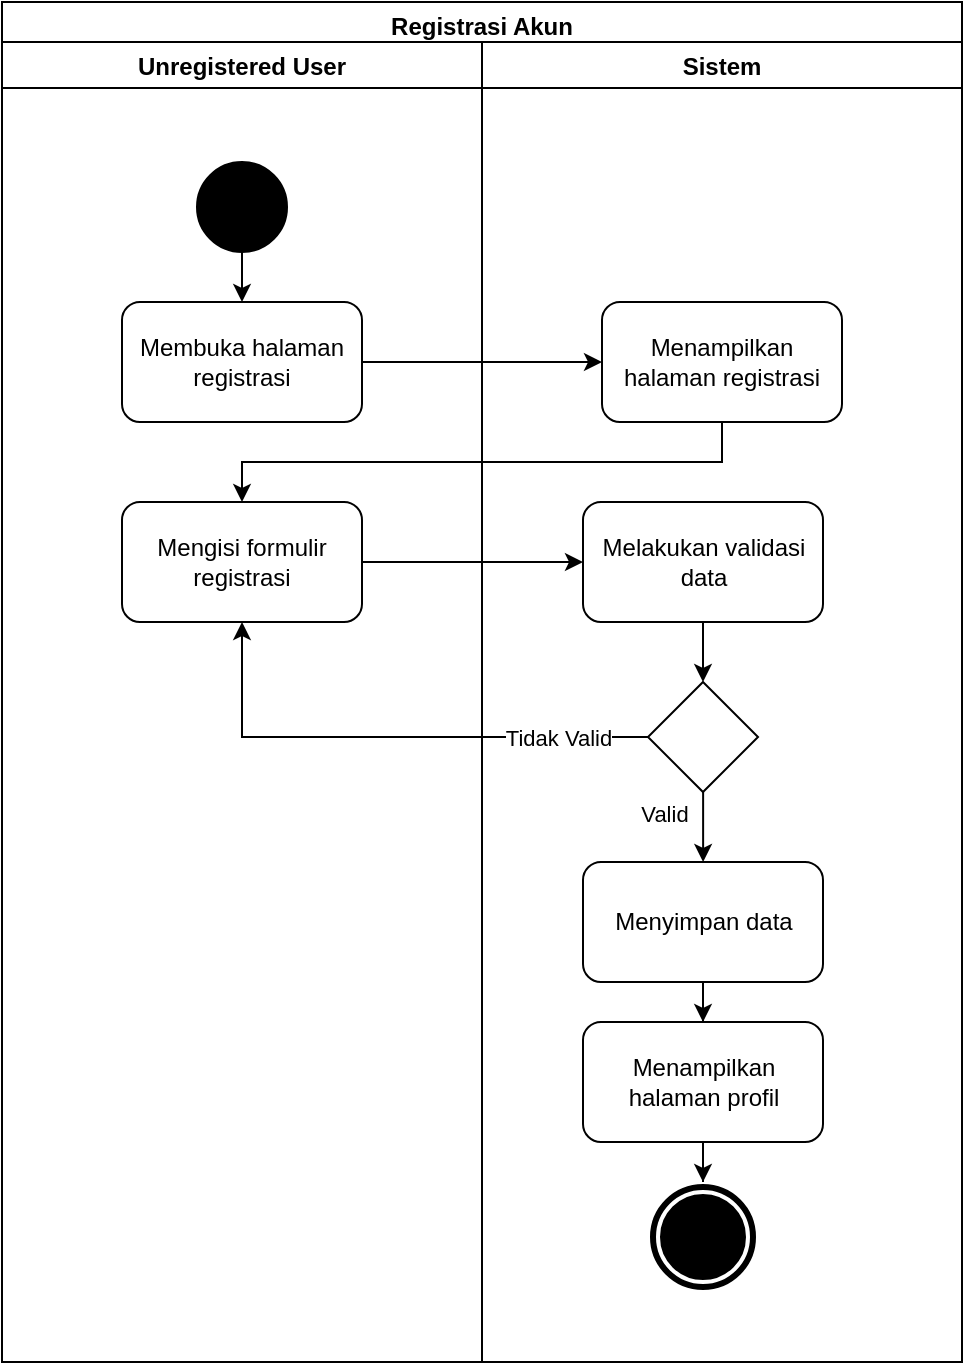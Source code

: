 <mxfile version="18.0.6" type="device"><diagram id="prtHgNgQTEPvFCAcTncT" name="Page-1"><mxGraphModel dx="2731" dy="1247" grid="1" gridSize="10" guides="1" tooltips="1" connect="1" arrows="1" fold="1" page="1" pageScale="1" pageWidth="827" pageHeight="1169" math="0" shadow="0"><root><mxCell id="0"/><mxCell id="1" parent="0"/><mxCell id="xOL2CaStUpzWwHvCU3t6-1" value="Registrasi Akun" style="swimlane;fillColor=none;" parent="1" vertex="1"><mxGeometry x="240" y="60" width="480" height="680" as="geometry"/></mxCell><mxCell id="xOL2CaStUpzWwHvCU3t6-3" value="Unregistered User" style="swimlane;" parent="xOL2CaStUpzWwHvCU3t6-1" vertex="1"><mxGeometry y="20" width="240" height="660" as="geometry"/></mxCell><mxCell id="8tH-4UArfuOgsU_gmU9L-4" style="edgeStyle=orthogonalEdgeStyle;rounded=0;orthogonalLoop=1;jettySize=auto;html=1;" parent="xOL2CaStUpzWwHvCU3t6-3" source="xOL2CaStUpzWwHvCU3t6-4" target="8tH-4UArfuOgsU_gmU9L-2" edge="1"><mxGeometry relative="1" as="geometry"/></mxCell><mxCell id="xOL2CaStUpzWwHvCU3t6-4" value="" style="ellipse;whiteSpace=wrap;html=1;aspect=fixed;fillColor=#000000;" parent="xOL2CaStUpzWwHvCU3t6-3" vertex="1"><mxGeometry x="97.5" y="60" width="45" height="45" as="geometry"/></mxCell><mxCell id="8tH-4UArfuOgsU_gmU9L-2" value="Membuka halaman registrasi" style="rounded=1;whiteSpace=wrap;html=1;fillColor=none;" parent="xOL2CaStUpzWwHvCU3t6-3" vertex="1"><mxGeometry x="60" y="130" width="120" height="60" as="geometry"/></mxCell><mxCell id="LjdBujoOIOwDvrCchMs2-1" value="&lt;span&gt;Mengisi formulir registrasi&lt;/span&gt;" style="rounded=1;whiteSpace=wrap;html=1;fillColor=none;" parent="xOL2CaStUpzWwHvCU3t6-3" vertex="1"><mxGeometry x="60" y="230" width="120" height="60" as="geometry"/></mxCell><mxCell id="xOL2CaStUpzWwHvCU3t6-2" value="Sistem" style="swimlane;" parent="xOL2CaStUpzWwHvCU3t6-1" vertex="1"><mxGeometry x="240" y="20" width="240" height="660" as="geometry"/></mxCell><mxCell id="xOL2CaStUpzWwHvCU3t6-14" style="edgeStyle=orthogonalEdgeStyle;rounded=0;orthogonalLoop=1;jettySize=auto;html=1;" parent="xOL2CaStUpzWwHvCU3t6-2" source="xOL2CaStUpzWwHvCU3t6-6" target="xOL2CaStUpzWwHvCU3t6-13" edge="1"><mxGeometry relative="1" as="geometry"/></mxCell><mxCell id="xOL2CaStUpzWwHvCU3t6-6" value="Melakukan validasi data" style="rounded=1;whiteSpace=wrap;html=1;fillColor=none;" parent="xOL2CaStUpzWwHvCU3t6-2" vertex="1"><mxGeometry x="50.5" y="230" width="120" height="60" as="geometry"/></mxCell><mxCell id="xOL2CaStUpzWwHvCU3t6-18" value="Valid" style="edgeStyle=orthogonalEdgeStyle;rounded=0;orthogonalLoop=1;jettySize=auto;html=1;" parent="xOL2CaStUpzWwHvCU3t6-2" edge="1"><mxGeometry x="-0.333" y="-20" relative="1" as="geometry"><mxPoint as="offset"/><mxPoint x="110.559" y="374.941" as="sourcePoint"/><mxPoint x="110.559" y="410" as="targetPoint"/></mxGeometry></mxCell><mxCell id="xOL2CaStUpzWwHvCU3t6-13" value="" style="rhombus;whiteSpace=wrap;html=1;fillColor=none;" parent="xOL2CaStUpzWwHvCU3t6-2" vertex="1"><mxGeometry x="83" y="320" width="55" height="55" as="geometry"/></mxCell><mxCell id="kuS8Dl0TsOcY4MqO6r_b-2" style="edgeStyle=orthogonalEdgeStyle;rounded=0;orthogonalLoop=1;jettySize=auto;html=1;exitX=0.5;exitY=1;exitDx=0;exitDy=0;" parent="xOL2CaStUpzWwHvCU3t6-2" source="xOL2CaStUpzWwHvCU3t6-16" target="kuS8Dl0TsOcY4MqO6r_b-1" edge="1"><mxGeometry relative="1" as="geometry"/></mxCell><mxCell id="xOL2CaStUpzWwHvCU3t6-16" value="Menyimpan data" style="rounded=1;whiteSpace=wrap;html=1;fillColor=none;" parent="xOL2CaStUpzWwHvCU3t6-2" vertex="1"><mxGeometry x="50.5" y="410" width="120" height="60" as="geometry"/></mxCell><mxCell id="8tH-4UArfuOgsU_gmU9L-3" value="Menampilkan halaman registrasi" style="rounded=1;whiteSpace=wrap;html=1;fillColor=none;" parent="xOL2CaStUpzWwHvCU3t6-2" vertex="1"><mxGeometry x="60" y="130" width="120" height="60" as="geometry"/></mxCell><mxCell id="xOL2CaStUpzWwHvCU3t6-19" value="" style="ellipse;shape=doubleEllipse;whiteSpace=wrap;html=1;aspect=fixed;fillColor=#000000;strokeColor=#FFFFFF;strokeWidth=2;" parent="xOL2CaStUpzWwHvCU3t6-2" vertex="1"><mxGeometry x="83" y="570" width="55" height="55" as="geometry"/></mxCell><mxCell id="kuS8Dl0TsOcY4MqO6r_b-4" style="edgeStyle=orthogonalEdgeStyle;rounded=0;orthogonalLoop=1;jettySize=auto;html=1;exitX=0.5;exitY=1;exitDx=0;exitDy=0;" parent="xOL2CaStUpzWwHvCU3t6-2" source="kuS8Dl0TsOcY4MqO6r_b-1" target="xOL2CaStUpzWwHvCU3t6-19" edge="1"><mxGeometry relative="1" as="geometry"/></mxCell><mxCell id="kuS8Dl0TsOcY4MqO6r_b-1" value="Menampilkan halaman profil" style="rounded=1;whiteSpace=wrap;html=1;fillColor=none;" parent="xOL2CaStUpzWwHvCU3t6-2" vertex="1"><mxGeometry x="50.5" y="490" width="120" height="60" as="geometry"/></mxCell><mxCell id="8tH-4UArfuOgsU_gmU9L-5" style="edgeStyle=orthogonalEdgeStyle;rounded=0;orthogonalLoop=1;jettySize=auto;html=1;entryX=0;entryY=0.5;entryDx=0;entryDy=0;" parent="xOL2CaStUpzWwHvCU3t6-1" source="8tH-4UArfuOgsU_gmU9L-2" target="8tH-4UArfuOgsU_gmU9L-3" edge="1"><mxGeometry relative="1" as="geometry"/></mxCell><mxCell id="OhhD0RNc5gT0l0oD9531-1" style="edgeStyle=orthogonalEdgeStyle;rounded=0;orthogonalLoop=1;jettySize=auto;html=1;" parent="xOL2CaStUpzWwHvCU3t6-1" source="8tH-4UArfuOgsU_gmU9L-3" target="LjdBujoOIOwDvrCchMs2-1" edge="1"><mxGeometry relative="1" as="geometry"><Array as="points"><mxPoint x="360" y="230"/><mxPoint x="120" y="230"/></Array></mxGeometry></mxCell><mxCell id="OhhD0RNc5gT0l0oD9531-2" style="edgeStyle=orthogonalEdgeStyle;rounded=0;orthogonalLoop=1;jettySize=auto;html=1;exitX=0;exitY=0.5;exitDx=0;exitDy=0;entryX=0.5;entryY=1;entryDx=0;entryDy=0;" parent="xOL2CaStUpzWwHvCU3t6-1" source="xOL2CaStUpzWwHvCU3t6-13" target="LjdBujoOIOwDvrCchMs2-1" edge="1"><mxGeometry relative="1" as="geometry"/></mxCell><mxCell id="OhhD0RNc5gT0l0oD9531-3" value="Tidak Valid" style="edgeLabel;html=1;align=center;verticalAlign=middle;resizable=0;points=[];" parent="OhhD0RNc5gT0l0oD9531-2" vertex="1" connectable="0"><mxGeometry x="-0.51" relative="1" as="geometry"><mxPoint x="19" as="offset"/></mxGeometry></mxCell><mxCell id="KIc22IujGOIWHrhm_sH9-1" style="edgeStyle=orthogonalEdgeStyle;rounded=0;orthogonalLoop=1;jettySize=auto;html=1;entryX=0;entryY=0.5;entryDx=0;entryDy=0;" parent="xOL2CaStUpzWwHvCU3t6-1" source="LjdBujoOIOwDvrCchMs2-1" target="xOL2CaStUpzWwHvCU3t6-6" edge="1"><mxGeometry relative="1" as="geometry"/></mxCell></root></mxGraphModel></diagram></mxfile>